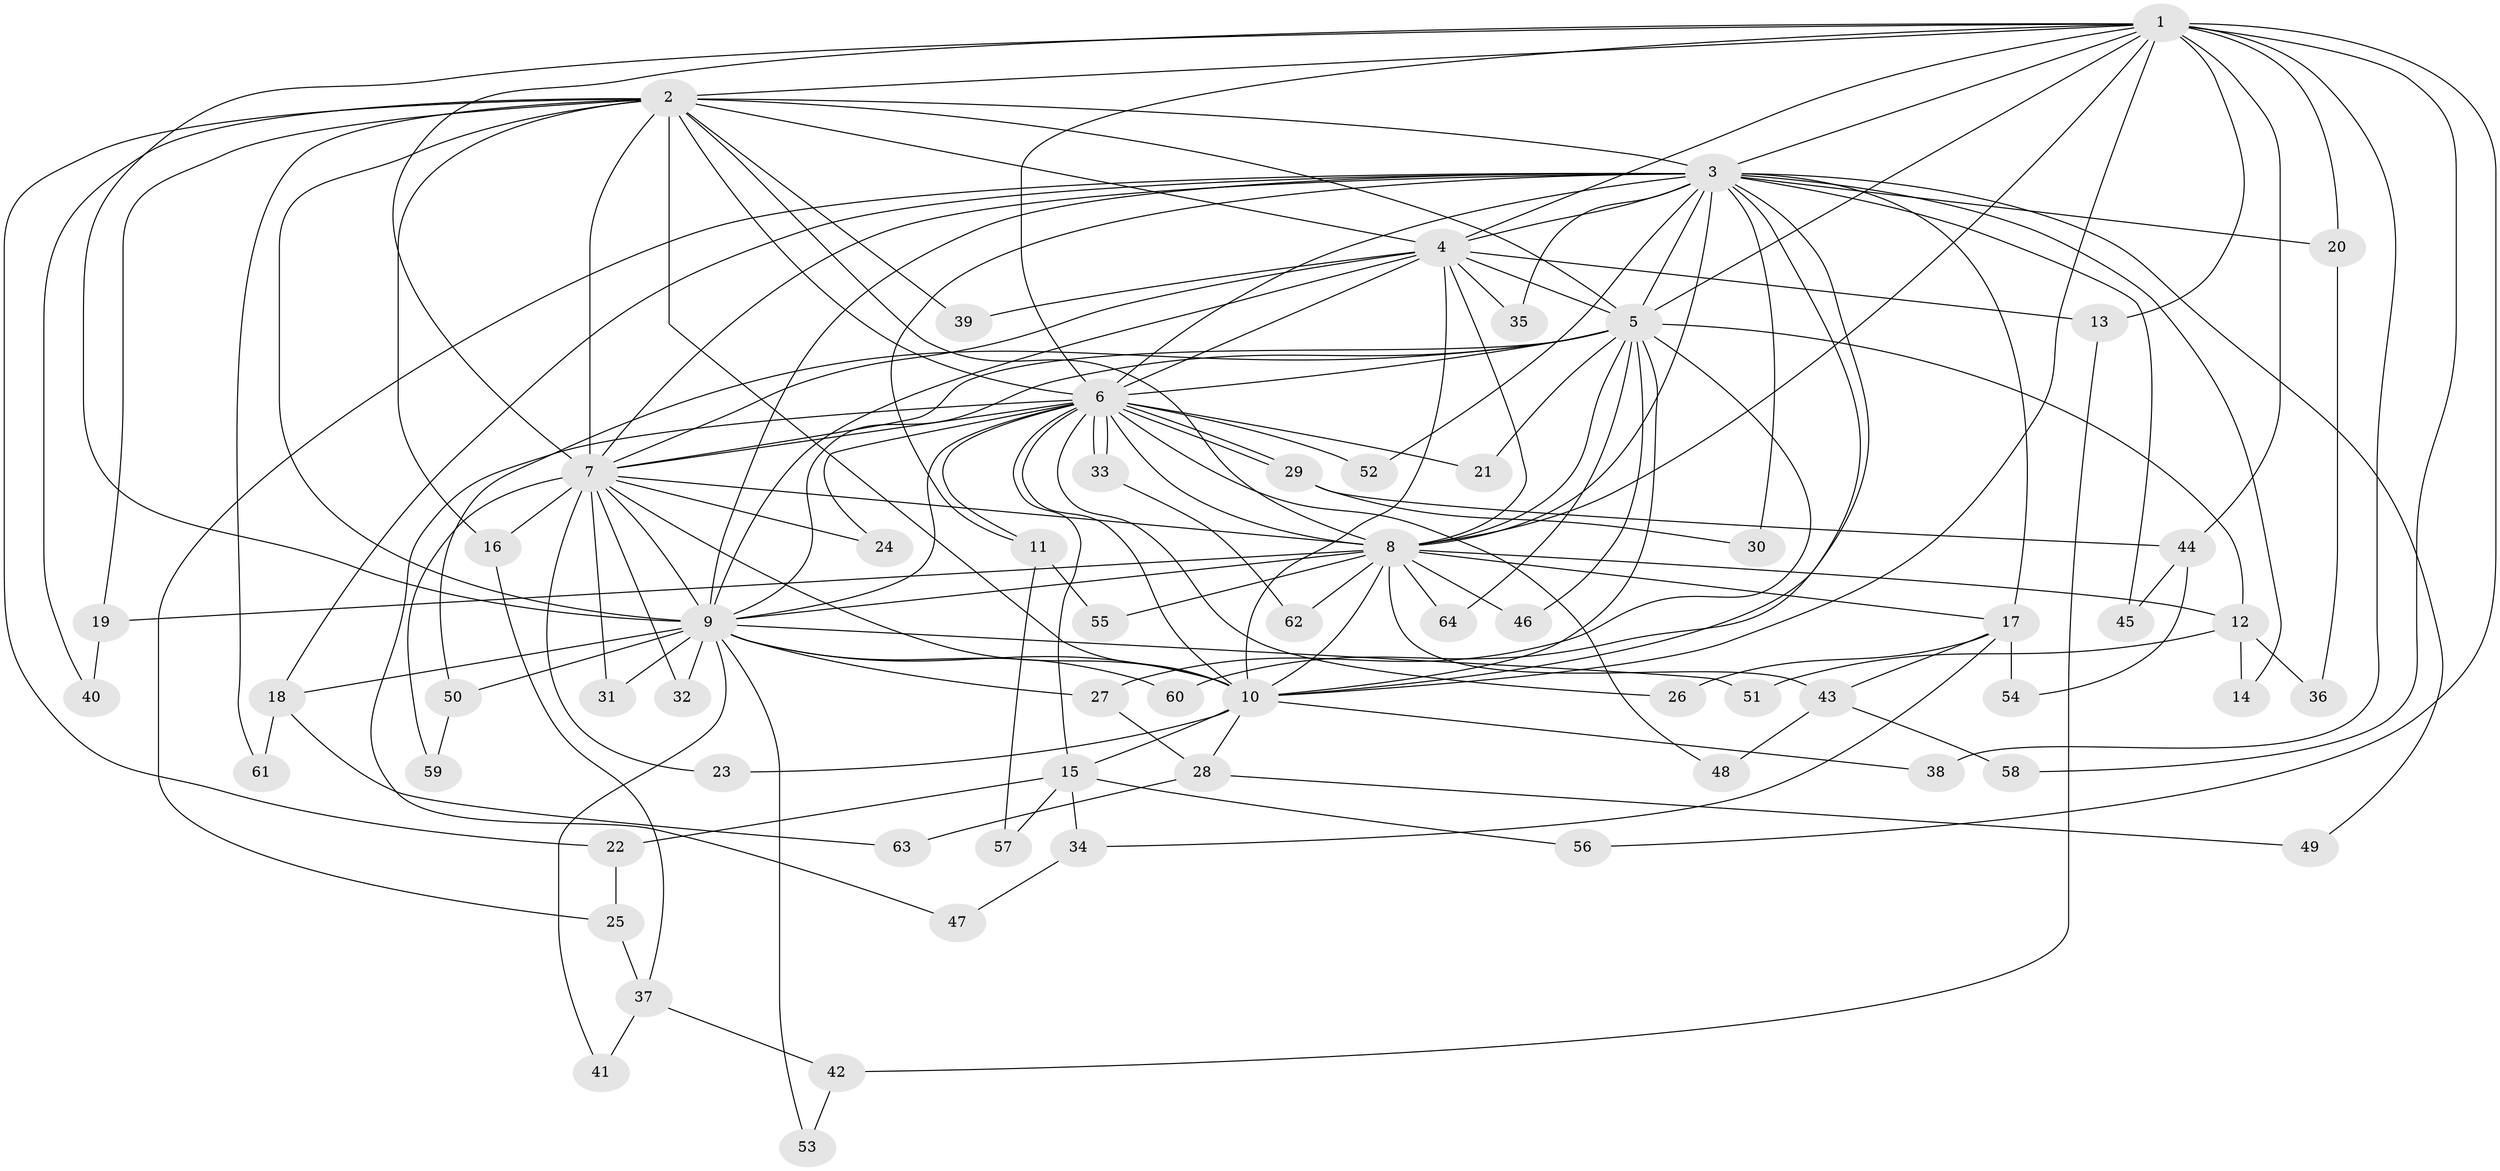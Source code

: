 // Generated by graph-tools (version 1.1) at 2025/25/03/09/25 03:25:51]
// undirected, 64 vertices, 153 edges
graph export_dot {
graph [start="1"]
  node [color=gray90,style=filled];
  1;
  2;
  3;
  4;
  5;
  6;
  7;
  8;
  9;
  10;
  11;
  12;
  13;
  14;
  15;
  16;
  17;
  18;
  19;
  20;
  21;
  22;
  23;
  24;
  25;
  26;
  27;
  28;
  29;
  30;
  31;
  32;
  33;
  34;
  35;
  36;
  37;
  38;
  39;
  40;
  41;
  42;
  43;
  44;
  45;
  46;
  47;
  48;
  49;
  50;
  51;
  52;
  53;
  54;
  55;
  56;
  57;
  58;
  59;
  60;
  61;
  62;
  63;
  64;
  1 -- 2;
  1 -- 3;
  1 -- 4;
  1 -- 5;
  1 -- 6;
  1 -- 7;
  1 -- 8;
  1 -- 9;
  1 -- 10;
  1 -- 13;
  1 -- 20;
  1 -- 38;
  1 -- 44;
  1 -- 56;
  1 -- 58;
  2 -- 3;
  2 -- 4;
  2 -- 5;
  2 -- 6;
  2 -- 7;
  2 -- 8;
  2 -- 9;
  2 -- 10;
  2 -- 16;
  2 -- 19;
  2 -- 22;
  2 -- 39;
  2 -- 40;
  2 -- 61;
  3 -- 4;
  3 -- 5;
  3 -- 6;
  3 -- 7;
  3 -- 8;
  3 -- 9;
  3 -- 10;
  3 -- 11;
  3 -- 14;
  3 -- 17;
  3 -- 18;
  3 -- 20;
  3 -- 25;
  3 -- 30;
  3 -- 35;
  3 -- 45;
  3 -- 49;
  3 -- 52;
  3 -- 60;
  4 -- 5;
  4 -- 6;
  4 -- 7;
  4 -- 8;
  4 -- 9;
  4 -- 10;
  4 -- 13;
  4 -- 35;
  4 -- 39;
  5 -- 6;
  5 -- 7;
  5 -- 8;
  5 -- 9;
  5 -- 10;
  5 -- 12;
  5 -- 21;
  5 -- 27;
  5 -- 46;
  5 -- 50;
  5 -- 64;
  6 -- 7;
  6 -- 8;
  6 -- 9;
  6 -- 10;
  6 -- 11;
  6 -- 15;
  6 -- 21;
  6 -- 24;
  6 -- 26;
  6 -- 29;
  6 -- 29;
  6 -- 33;
  6 -- 33;
  6 -- 47;
  6 -- 48;
  6 -- 52;
  7 -- 8;
  7 -- 9;
  7 -- 10;
  7 -- 16;
  7 -- 23;
  7 -- 24;
  7 -- 31;
  7 -- 32;
  7 -- 59;
  8 -- 9;
  8 -- 10;
  8 -- 12;
  8 -- 17;
  8 -- 19;
  8 -- 43;
  8 -- 46;
  8 -- 55;
  8 -- 62;
  8 -- 64;
  9 -- 10;
  9 -- 18;
  9 -- 27;
  9 -- 31;
  9 -- 32;
  9 -- 41;
  9 -- 50;
  9 -- 51;
  9 -- 53;
  9 -- 60;
  10 -- 15;
  10 -- 23;
  10 -- 28;
  10 -- 38;
  11 -- 55;
  11 -- 57;
  12 -- 14;
  12 -- 36;
  12 -- 51;
  13 -- 42;
  15 -- 22;
  15 -- 34;
  15 -- 56;
  15 -- 57;
  16 -- 37;
  17 -- 26;
  17 -- 34;
  17 -- 43;
  17 -- 54;
  18 -- 61;
  18 -- 63;
  19 -- 40;
  20 -- 36;
  22 -- 25;
  25 -- 37;
  27 -- 28;
  28 -- 49;
  28 -- 63;
  29 -- 30;
  29 -- 44;
  33 -- 62;
  34 -- 47;
  37 -- 41;
  37 -- 42;
  42 -- 53;
  43 -- 48;
  43 -- 58;
  44 -- 45;
  44 -- 54;
  50 -- 59;
}
